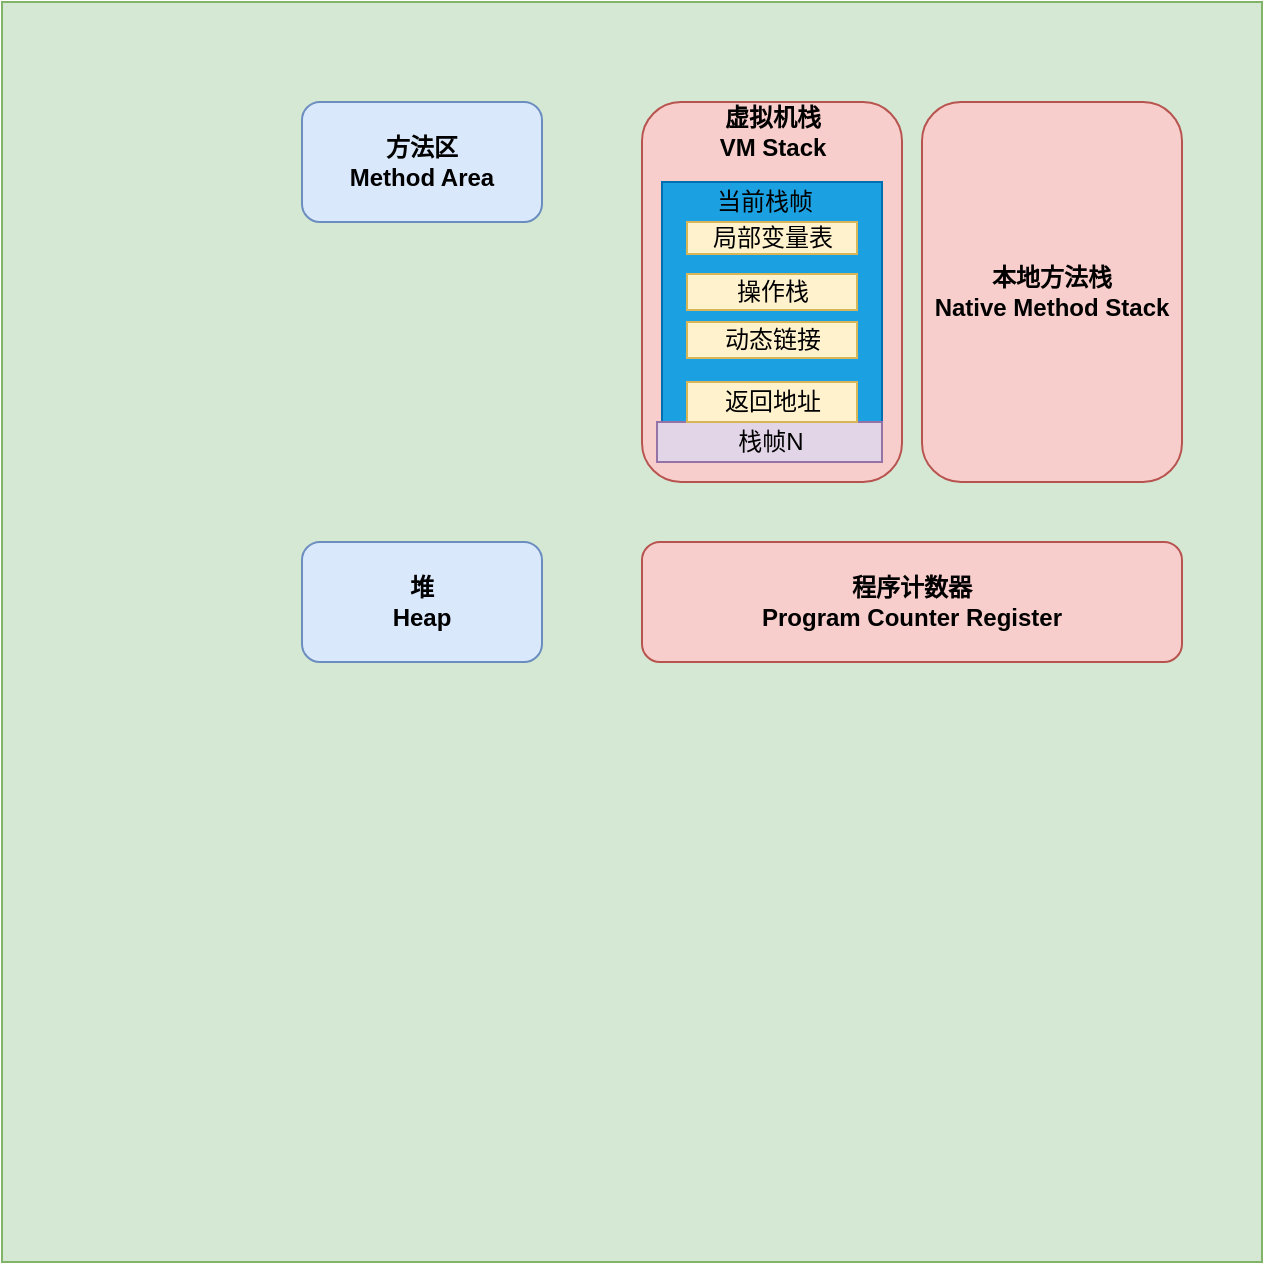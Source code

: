 <mxfile version="14.4.9" type="github">
  <diagram id="43APlSGEt5gTP99c-Pcx" name="Page-1">
    <mxGraphModel dx="946" dy="1670" grid="1" gridSize="10" guides="1" tooltips="1" connect="1" arrows="1" fold="1" page="1" pageScale="1" pageWidth="827" pageHeight="1169" math="0" shadow="0">
      <root>
        <mxCell id="0" />
        <mxCell id="1" parent="0" />
        <mxCell id="E-zg8rHtMRUsfEvMuqXt-1" value="" style="whiteSpace=wrap;html=1;aspect=fixed;fillColor=#d5e8d4;strokeColor=#82b366;" vertex="1" parent="1">
          <mxGeometry x="40" y="-50" width="630" height="630" as="geometry" />
        </mxCell>
        <mxCell id="E-zg8rHtMRUsfEvMuqXt-6" value="堆&lt;br&gt;Heap" style="rounded=1;whiteSpace=wrap;html=1;fillColor=#dae8fc;strokeColor=#6c8ebf;fontStyle=1" vertex="1" parent="1">
          <mxGeometry x="190" y="220" width="120" height="60" as="geometry" />
        </mxCell>
        <mxCell id="E-zg8rHtMRUsfEvMuqXt-7" value="方法区&lt;br&gt;Method Area" style="rounded=1;whiteSpace=wrap;html=1;fillColor=#dae8fc;strokeColor=#6c8ebf;fontStyle=1" vertex="1" parent="1">
          <mxGeometry x="190" width="120" height="60" as="geometry" />
        </mxCell>
        <mxCell id="E-zg8rHtMRUsfEvMuqXt-8" value="程序计数器&lt;br&gt;Program Counter Register" style="rounded=1;whiteSpace=wrap;html=1;fillColor=#f8cecc;strokeColor=#b85450;fontStyle=1" vertex="1" parent="1">
          <mxGeometry x="360" y="220" width="270" height="60" as="geometry" />
        </mxCell>
        <mxCell id="E-zg8rHtMRUsfEvMuqXt-9" value="" style="rounded=1;whiteSpace=wrap;html=1;fillColor=#f8cecc;strokeColor=#b85450;align=center;" vertex="1" parent="1">
          <mxGeometry x="360" width="130" height="190" as="geometry" />
        </mxCell>
        <mxCell id="E-zg8rHtMRUsfEvMuqXt-10" value="本地方法栈&lt;br&gt;Native Method Stack" style="rounded=1;whiteSpace=wrap;html=1;fillColor=#f8cecc;strokeColor=#b85450;fontStyle=1" vertex="1" parent="1">
          <mxGeometry x="500" width="130" height="190" as="geometry" />
        </mxCell>
        <mxCell id="E-zg8rHtMRUsfEvMuqXt-11" value="&lt;span&gt;虚拟机栈&lt;/span&gt;&lt;br&gt;&lt;span&gt;VM Stack&lt;/span&gt;" style="text;html=1;resizable=0;autosize=1;align=center;verticalAlign=middle;points=[];fillColor=none;strokeColor=none;rounded=0;fontStyle=1" vertex="1" parent="1">
          <mxGeometry x="390" width="70" height="30" as="geometry" />
        </mxCell>
        <mxCell id="E-zg8rHtMRUsfEvMuqXt-17" value="" style="edgeStyle=orthogonalEdgeStyle;rounded=0;orthogonalLoop=1;jettySize=auto;html=1;" edge="1" parent="1" target="E-zg8rHtMRUsfEvMuqXt-16">
          <mxGeometry relative="1" as="geometry">
            <mxPoint x="418.5" y="160" as="sourcePoint" />
          </mxGeometry>
        </mxCell>
        <mxCell id="E-zg8rHtMRUsfEvMuqXt-21" value="" style="edgeStyle=orthogonalEdgeStyle;rounded=0;orthogonalLoop=1;jettySize=auto;html=1;" edge="1" parent="1" target="E-zg8rHtMRUsfEvMuqXt-16">
          <mxGeometry relative="1" as="geometry">
            <mxPoint x="418.5" y="160" as="sourcePoint" />
          </mxGeometry>
        </mxCell>
        <mxCell id="E-zg8rHtMRUsfEvMuqXt-16" value="" style="rounded=0;whiteSpace=wrap;fillColor=#1ba1e2;strokeColor=#006EAF;fontColor=#ffffff;" vertex="1" parent="1">
          <mxGeometry x="370" y="40" width="110" height="120" as="geometry" />
        </mxCell>
        <mxCell id="E-zg8rHtMRUsfEvMuqXt-23" value="栈帧N" style="rounded=0;whiteSpace=wrap;html=1;fillColor=#e1d5e7;strokeColor=#9673a6;" vertex="1" parent="1">
          <mxGeometry x="367.5" y="160" width="112.5" height="20" as="geometry" />
        </mxCell>
        <mxCell id="E-zg8rHtMRUsfEvMuqXt-27" value="当前栈帧" style="text;html=1;resizable=0;autosize=1;align=center;verticalAlign=middle;points=[];fillColor=none;strokeColor=none;rounded=0;" vertex="1" parent="1">
          <mxGeometry x="390.5" y="40" width="60" height="20" as="geometry" />
        </mxCell>
        <mxCell id="E-zg8rHtMRUsfEvMuqXt-28" value="局部变量表" style="rounded=0;whiteSpace=wrap;fillColor=#fff2cc;strokeColor=#d6b656;fontFamily=Helvetica;fontStyle=0;align=center;" vertex="1" parent="1">
          <mxGeometry x="382.5" y="60" width="85" height="16" as="geometry" />
        </mxCell>
        <mxCell id="E-zg8rHtMRUsfEvMuqXt-30" value="操作栈" style="rounded=0;whiteSpace=wrap;fillColor=#fff2cc;strokeColor=#d6b656;" vertex="1" parent="1">
          <mxGeometry x="382.5" y="86" width="85" height="18" as="geometry" />
        </mxCell>
        <mxCell id="E-zg8rHtMRUsfEvMuqXt-31" value="动态链接" style="rounded=0;whiteSpace=wrap;html=1;fillColor=#fff2cc;strokeColor=#d6b656;" vertex="1" parent="1">
          <mxGeometry x="382.5" y="110" width="85" height="18" as="geometry" />
        </mxCell>
        <mxCell id="E-zg8rHtMRUsfEvMuqXt-32" value="返回地址" style="rounded=0;whiteSpace=wrap;html=1;fillColor=#fff2cc;strokeColor=#d6b656;" vertex="1" parent="1">
          <mxGeometry x="382.5" y="140" width="85" height="20" as="geometry" />
        </mxCell>
      </root>
    </mxGraphModel>
  </diagram>
</mxfile>
